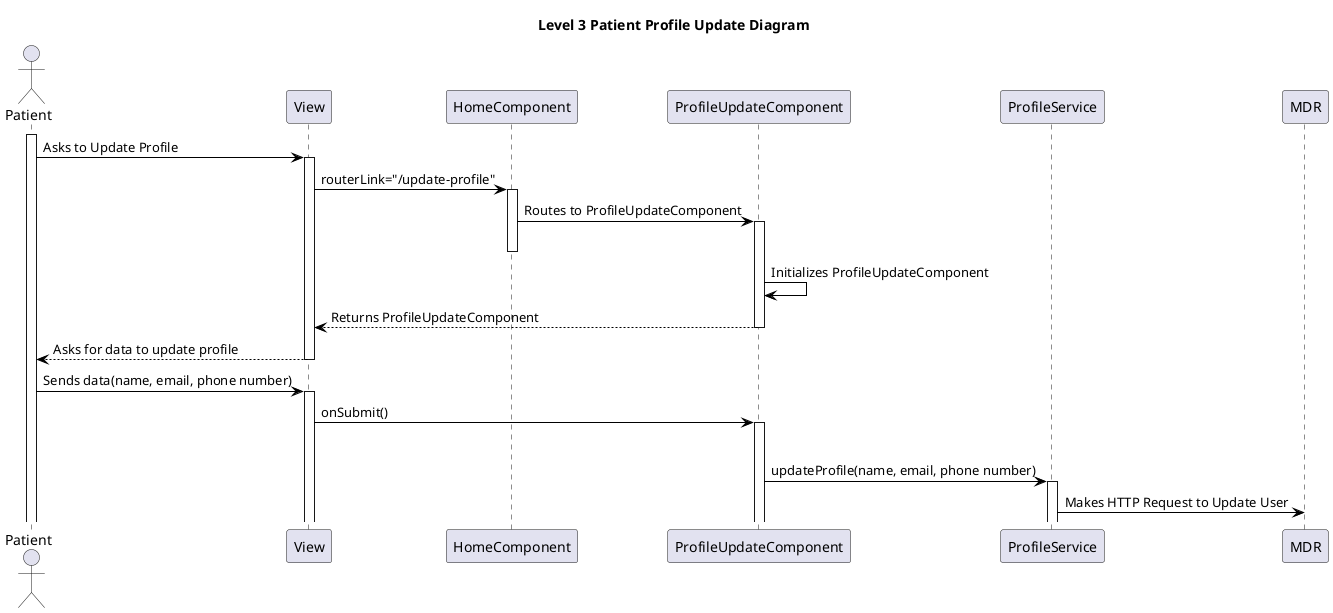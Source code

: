 @startuml level_3_FE

title Level 3 Patient Profile Update Diagram

hide empty members
'skinparam Linetype ortho

skinparam class {
    BackgroundColor<<valueObject>> #D6EAF8
    BackgroundColor<<root>> #FDEBD0
    BackgroundColor<<service>> #D1F2EB
    BackgroundColor #FEF9E7
    ArrowColor Black
}

skinparam package {
    BackgroundColor #EBF5FB
}

actor Patient as P
participant "View" as V
participant "HomeComponent" as HC
participant "ProfileUpdateComponent" as PUC
participant "ProfileService" as PS
participant "MDR" as MDR

activate P
P -> V: Asks to Update Profile
activate V
V -> HC: routerLink="/update-profile"
activate HC
HC -> PUC: Routes to ProfileUpdateComponent
activate PUC
deactivate HC
PUC -> PUC: Initializes ProfileUpdateComponent
PUC --> V: Returns ProfileUpdateComponent
deactivate PUC
V --> P: Asks for data to update profile
deactivate V
P -> V: Sends data(name, email, phone number)
activate V
V -> PUC: onSubmit()
activate PUC
alt if all fields are filled
    PUC -> PS: updateProfile(name, email, phone number)
    activate PS
    PS -> MDR: Makes HTTP Request to Update User